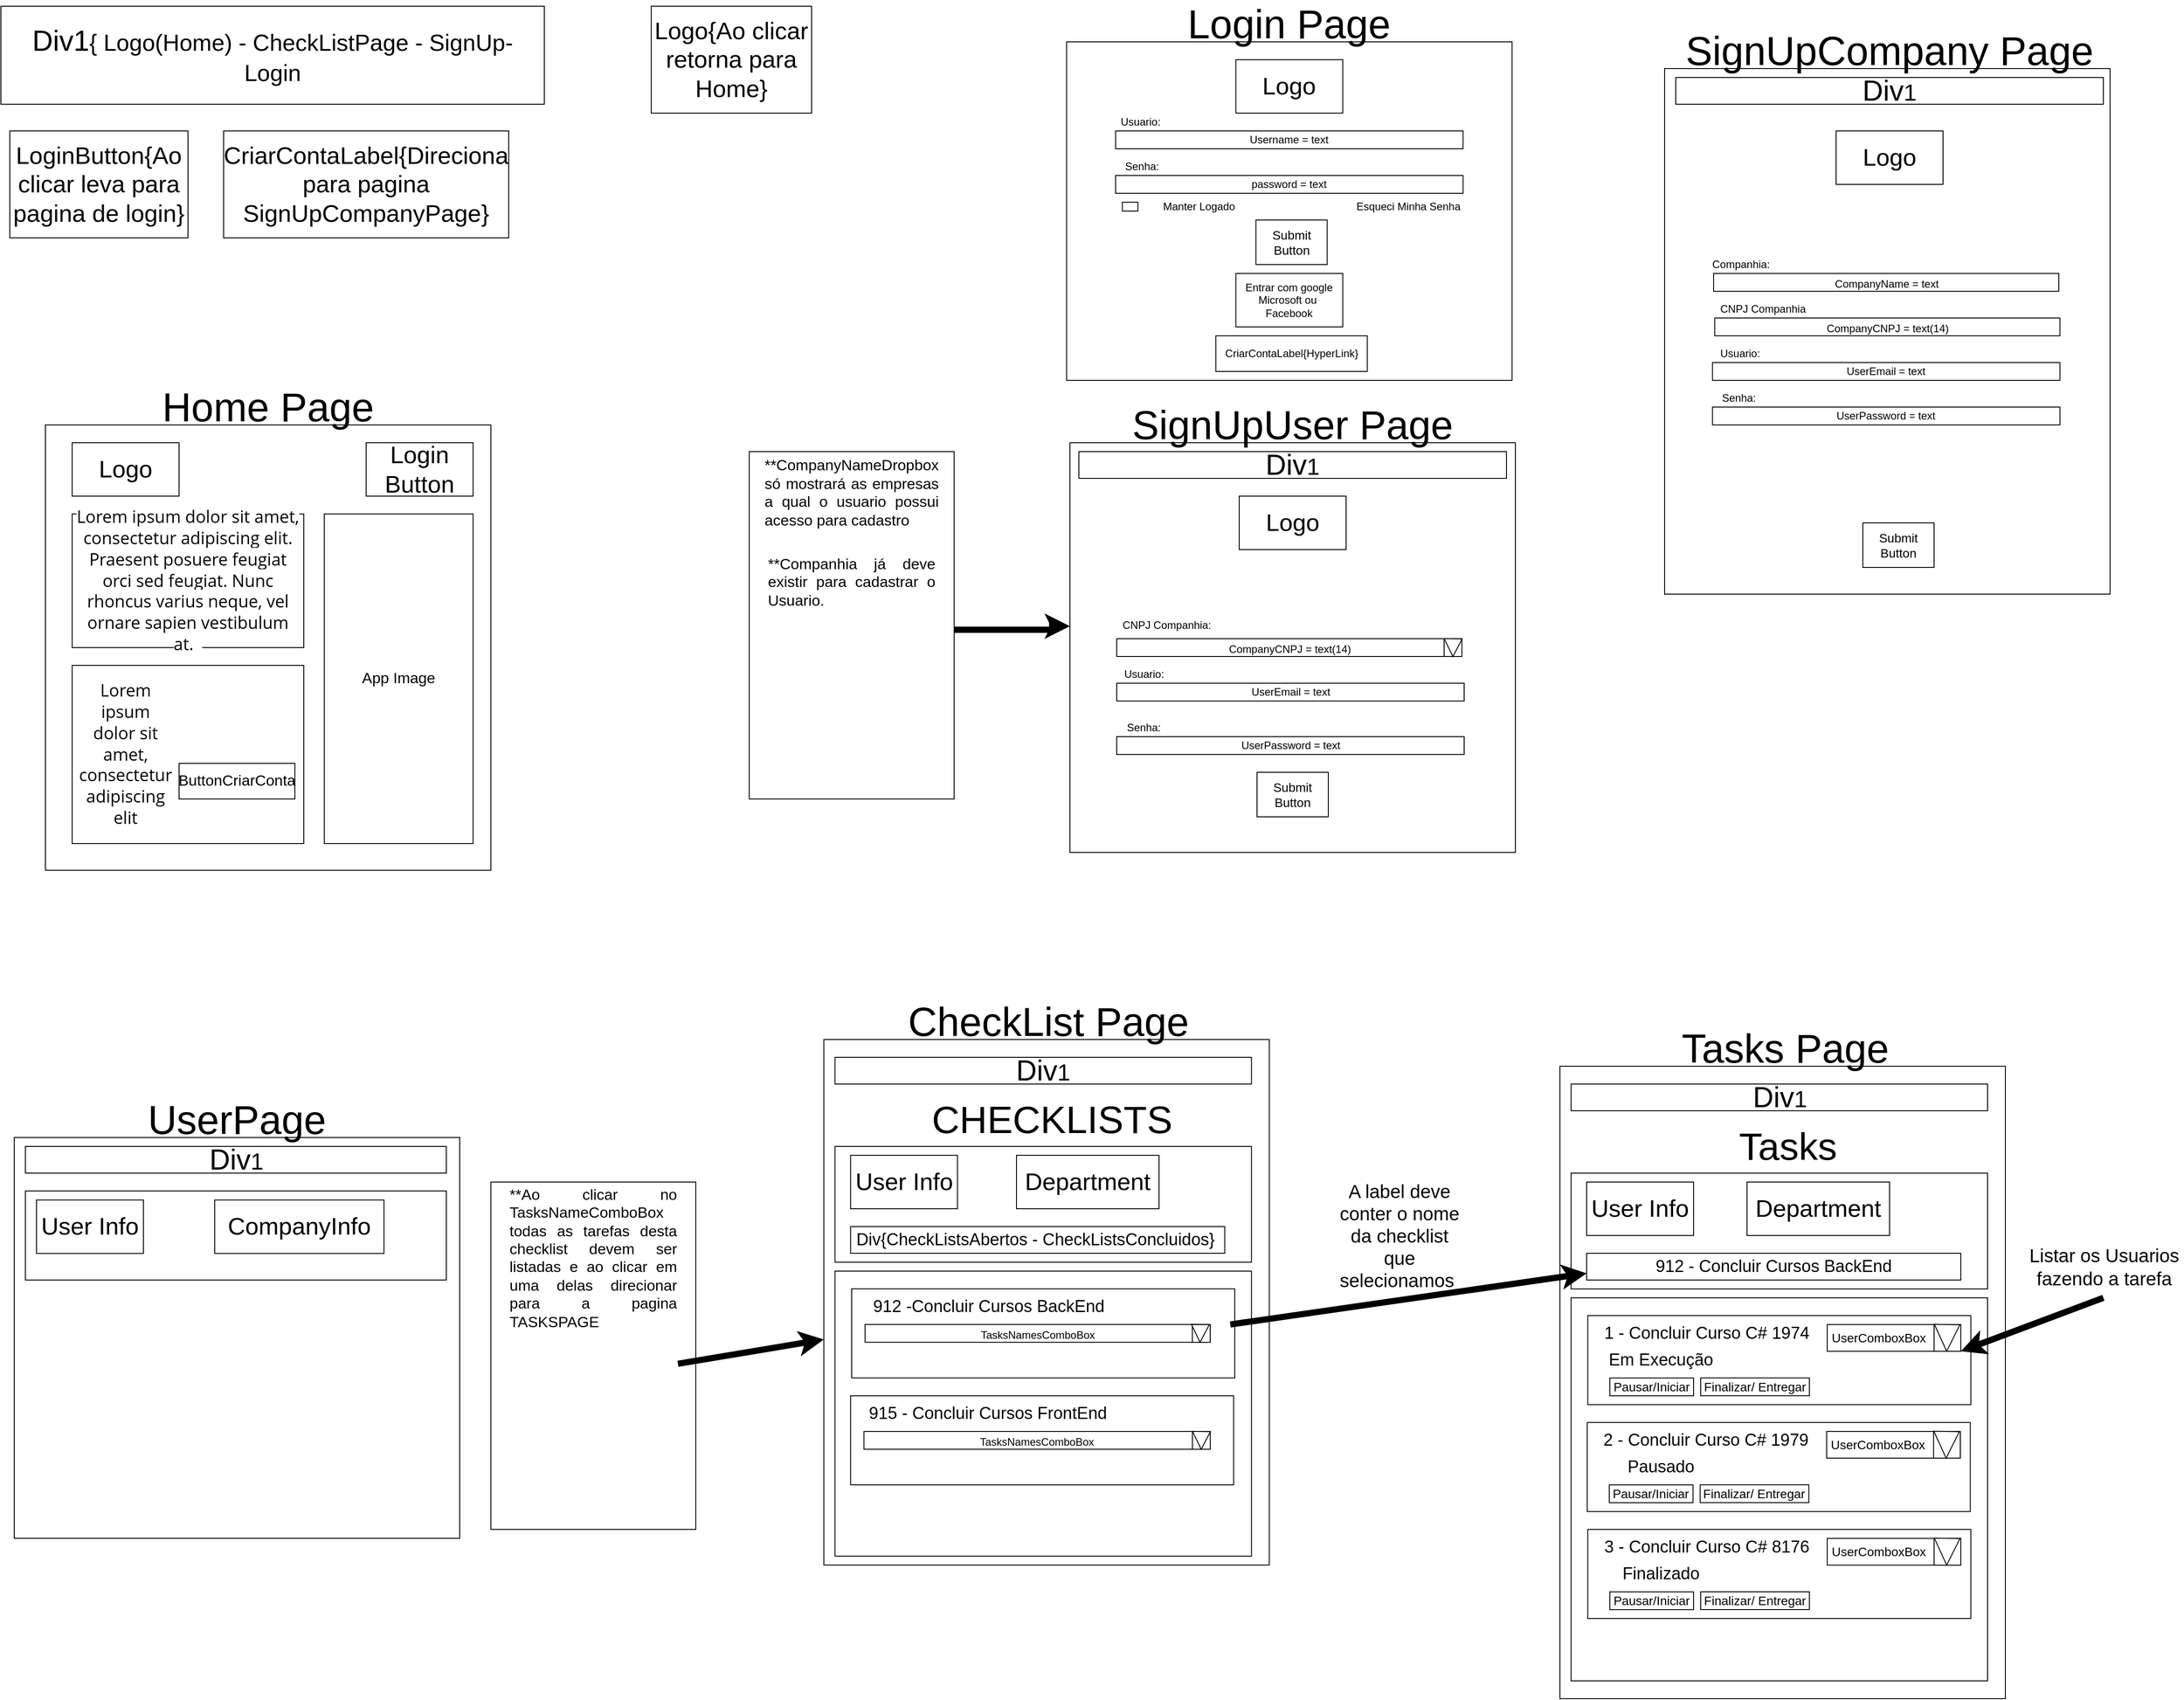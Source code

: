 <mxfile version="14.2.6" type="device"><diagram id="lUwERaKwy7ath9PYGCet" name="Page-1"><mxGraphModel dx="4217" dy="2153" grid="1" gridSize="10" guides="1" tooltips="1" connect="1" arrows="1" fold="1" page="1" pageScale="1" pageWidth="827" pageHeight="1169" math="0" shadow="0"><root><mxCell id="0"/><mxCell id="1" parent="0"/><mxCell id="BvZgS-yYfy_CertjyHbS-66" value="" style="rounded=0;whiteSpace=wrap;html=1;" vertex="1" parent="1"><mxGeometry x="-2400" y="-680" width="500" height="500" as="geometry"/></mxCell><mxCell id="BvZgS-yYfy_CertjyHbS-89" value="" style="rounded=0;whiteSpace=wrap;html=1;fontSize=17;" vertex="1" parent="1"><mxGeometry x="-2370" y="-410" width="260" height="200" as="geometry"/></mxCell><mxCell id="BvZgS-yYfy_CertjyHbS-1" value="" style="rounded=0;whiteSpace=wrap;html=1;" vertex="1" parent="1"><mxGeometry x="-1253.75" y="-1110" width="500" height="380" as="geometry"/></mxCell><mxCell id="BvZgS-yYfy_CertjyHbS-2" value="Login Page" style="text;html=1;strokeColor=none;fillColor=none;align=center;verticalAlign=middle;whiteSpace=wrap;rounded=0;fontSize=45;" vertex="1" parent="1"><mxGeometry x="-1253.75" y="-1140" width="500" height="20" as="geometry"/></mxCell><mxCell id="BvZgS-yYfy_CertjyHbS-4" value="Usuario:&amp;nbsp;" style="text;html=1;strokeColor=none;fillColor=none;align=center;verticalAlign=middle;whiteSpace=wrap;rounded=0;" vertex="1" parent="1"><mxGeometry x="-1198.75" y="-1030" width="60" height="20" as="geometry"/></mxCell><mxCell id="BvZgS-yYfy_CertjyHbS-5" value="Username = text" style="rounded=0;whiteSpace=wrap;html=1;" vertex="1" parent="1"><mxGeometry x="-1198.75" y="-1010" width="390" height="20" as="geometry"/></mxCell><mxCell id="BvZgS-yYfy_CertjyHbS-6" value="Logo" style="rounded=0;whiteSpace=wrap;html=1;fontSize=27;" vertex="1" parent="1"><mxGeometry x="-1063.75" y="-1090" width="120" height="60" as="geometry"/></mxCell><mxCell id="BvZgS-yYfy_CertjyHbS-8" value="Senha:" style="text;html=1;strokeColor=none;fillColor=none;align=center;verticalAlign=middle;whiteSpace=wrap;rounded=0;fontSize=12;" vertex="1" parent="1"><mxGeometry x="-1198.75" y="-980" width="60" height="20" as="geometry"/></mxCell><mxCell id="BvZgS-yYfy_CertjyHbS-9" value="password = text" style="rounded=0;whiteSpace=wrap;html=1;" vertex="1" parent="1"><mxGeometry x="-1198.75" y="-960" width="390" height="20" as="geometry"/></mxCell><mxCell id="BvZgS-yYfy_CertjyHbS-10" value="Submit Button" style="rounded=0;whiteSpace=wrap;html=1;fontSize=14;" vertex="1" parent="1"><mxGeometry x="-1041.25" y="-910" width="80" height="50" as="geometry"/></mxCell><mxCell id="BvZgS-yYfy_CertjyHbS-11" value="" style="rounded=0;whiteSpace=wrap;html=1;" vertex="1" parent="1"><mxGeometry x="-1250" y="-660" width="500" height="460" as="geometry"/></mxCell><mxCell id="BvZgS-yYfy_CertjyHbS-12" value="SignUpUser Page" style="text;html=1;strokeColor=none;fillColor=none;align=center;verticalAlign=middle;whiteSpace=wrap;rounded=0;fontSize=45;" vertex="1" parent="1"><mxGeometry x="-1250" y="-690" width="500" height="20" as="geometry"/></mxCell><mxCell id="BvZgS-yYfy_CertjyHbS-13" value="Usuario:&amp;nbsp;" style="text;html=1;strokeColor=none;fillColor=none;align=center;verticalAlign=middle;whiteSpace=wrap;rounded=0;" vertex="1" parent="1"><mxGeometry x="-1195" y="-410" width="60" height="20" as="geometry"/></mxCell><mxCell id="BvZgS-yYfy_CertjyHbS-14" value="UserEmail = text" style="rounded=0;whiteSpace=wrap;html=1;" vertex="1" parent="1"><mxGeometry x="-1197.5" y="-390" width="390" height="20" as="geometry"/></mxCell><mxCell id="BvZgS-yYfy_CertjyHbS-15" value="Logo" style="rounded=0;whiteSpace=wrap;html=1;fontSize=27;" vertex="1" parent="1"><mxGeometry x="-1060" y="-600" width="120" height="60" as="geometry"/></mxCell><mxCell id="BvZgS-yYfy_CertjyHbS-17" value="Senha:" style="text;html=1;strokeColor=none;fillColor=none;align=center;verticalAlign=middle;whiteSpace=wrap;rounded=0;" vertex="1" parent="1"><mxGeometry x="-1197.5" y="-350" width="60" height="20" as="geometry"/></mxCell><mxCell id="BvZgS-yYfy_CertjyHbS-18" value="UserPassword = text" style="rounded=0;whiteSpace=wrap;html=1;" vertex="1" parent="1"><mxGeometry x="-1197.5" y="-330" width="390" height="20" as="geometry"/></mxCell><mxCell id="BvZgS-yYfy_CertjyHbS-19" value="Submit Button" style="rounded=0;whiteSpace=wrap;html=1;fontSize=14;" vertex="1" parent="1"><mxGeometry x="-1040" y="-290" width="80" height="50" as="geometry"/></mxCell><mxCell id="BvZgS-yYfy_CertjyHbS-21" value="&lt;font style=&quot;font-size: 12px&quot;&gt;CompanyCNPJ = text(14)&lt;/font&gt;" style="rounded=0;whiteSpace=wrap;html=1;fontSize=45;spacingBottom=20;" vertex="1" parent="1"><mxGeometry x="-1197.5" y="-440" width="387.5" height="20" as="geometry"/></mxCell><mxCell id="BvZgS-yYfy_CertjyHbS-23" value="" style="whiteSpace=wrap;html=1;aspect=fixed;fontSize=45;" vertex="1" parent="1"><mxGeometry x="-830" y="-440" width="20" height="20" as="geometry"/></mxCell><mxCell id="BvZgS-yYfy_CertjyHbS-22" value="" style="triangle;whiteSpace=wrap;html=1;fontSize=45;rotation=91;" vertex="1" parent="1"><mxGeometry x="-830" y="-440" width="20" height="20.17" as="geometry"/></mxCell><mxCell id="BvZgS-yYfy_CertjyHbS-28" value="CNPJ Companhia:&amp;nbsp;" style="text;html=1;strokeColor=none;fillColor=none;align=center;verticalAlign=middle;whiteSpace=wrap;rounded=0;" vertex="1" parent="1"><mxGeometry x="-1197.5" y="-465" width="115" height="20" as="geometry"/></mxCell><mxCell id="BvZgS-yYfy_CertjyHbS-30" style="edgeStyle=orthogonalEdgeStyle;rounded=0;orthogonalLoop=1;jettySize=auto;html=1;fontSize=45;strokeWidth=7;" edge="1" parent="1" source="BvZgS-yYfy_CertjyHbS-29" target="BvZgS-yYfy_CertjyHbS-11"><mxGeometry relative="1" as="geometry"><mxPoint x="-1252" y="-454" as="targetPoint"/><Array as="points"><mxPoint x="-1270" y="-450"/><mxPoint x="-1270" y="-454"/></Array></mxGeometry></mxCell><mxCell id="BvZgS-yYfy_CertjyHbS-29" value="" style="rounded=0;whiteSpace=wrap;html=1;fontSize=45;" vertex="1" parent="1"><mxGeometry x="-1610" y="-650" width="230" height="390" as="geometry"/></mxCell><mxCell id="BvZgS-yYfy_CertjyHbS-31" value="&lt;div style=&quot;text-align: justify ; font-size: 17px&quot;&gt;&lt;span style=&quot;font-size: 17px&quot;&gt;**CompanyNameDropbox só mostrará as empresas a qual o usuario possui acesso para cadastro&lt;/span&gt;&lt;/div&gt;" style="text;html=1;strokeColor=none;fillColor=none;align=center;verticalAlign=bottom;whiteSpace=wrap;rounded=0;fontSize=17;labelPosition=center;verticalLabelPosition=top;spacingLeft=0;spacingRight=0;spacingBottom=0;" vertex="1" parent="1"><mxGeometry x="-1590" y="-560" width="190" height="100" as="geometry"/></mxCell><mxCell id="BvZgS-yYfy_CertjyHbS-32" value="" style="rounded=0;whiteSpace=wrap;html=1;" vertex="1" parent="1"><mxGeometry x="-582.5" y="-1080" width="500" height="590" as="geometry"/></mxCell><mxCell id="BvZgS-yYfy_CertjyHbS-33" value="SignUpCompany Page" style="text;html=1;strokeColor=none;fillColor=none;align=center;verticalAlign=middle;whiteSpace=wrap;rounded=0;fontSize=45;" vertex="1" parent="1"><mxGeometry x="-580" y="-1110" width="500" height="20" as="geometry"/></mxCell><mxCell id="BvZgS-yYfy_CertjyHbS-34" value="Usuario:&amp;nbsp;" style="text;html=1;strokeColor=none;fillColor=none;align=center;verticalAlign=middle;whiteSpace=wrap;rounded=0;" vertex="1" parent="1"><mxGeometry x="-526.25" y="-770" width="60" height="20" as="geometry"/></mxCell><mxCell id="BvZgS-yYfy_CertjyHbS-35" value="UserEmail = text" style="rounded=0;whiteSpace=wrap;html=1;" vertex="1" parent="1"><mxGeometry x="-528.75" y="-750" width="390" height="20" as="geometry"/></mxCell><mxCell id="BvZgS-yYfy_CertjyHbS-36" value="Logo" style="rounded=0;whiteSpace=wrap;html=1;fontSize=27;" vertex="1" parent="1"><mxGeometry x="-390" y="-1010" width="120" height="60" as="geometry"/></mxCell><mxCell id="BvZgS-yYfy_CertjyHbS-38" value="Senha:" style="text;html=1;strokeColor=none;fillColor=none;align=center;verticalAlign=middle;whiteSpace=wrap;rounded=0;" vertex="1" parent="1"><mxGeometry x="-528.75" y="-720" width="60" height="20" as="geometry"/></mxCell><mxCell id="BvZgS-yYfy_CertjyHbS-39" value="UserPassword = text" style="rounded=0;whiteSpace=wrap;html=1;" vertex="1" parent="1"><mxGeometry x="-528.75" y="-700" width="390" height="20" as="geometry"/></mxCell><mxCell id="BvZgS-yYfy_CertjyHbS-40" value="Submit Button" style="rounded=0;whiteSpace=wrap;html=1;fontSize=14;" vertex="1" parent="1"><mxGeometry x="-360" y="-570" width="80" height="50" as="geometry"/></mxCell><mxCell id="BvZgS-yYfy_CertjyHbS-41" value="&lt;font style=&quot;font-size: 12px&quot;&gt;CompanyName = text&lt;/font&gt;" style="rounded=0;whiteSpace=wrap;html=1;fontSize=45;spacingBottom=20;" vertex="1" parent="1"><mxGeometry x="-527.5" y="-850" width="387.5" height="20" as="geometry"/></mxCell><mxCell id="BvZgS-yYfy_CertjyHbS-44" value="Companhia:&amp;nbsp;" style="text;html=1;strokeColor=none;fillColor=none;align=center;verticalAlign=middle;whiteSpace=wrap;rounded=0;" vertex="1" parent="1"><mxGeometry x="-525" y="-870" width="60" height="20" as="geometry"/></mxCell><mxCell id="BvZgS-yYfy_CertjyHbS-45" value="&lt;div style=&quot;text-align: justify ; font-size: 17px&quot;&gt;&lt;span style=&quot;font-size: 17px&quot;&gt;**Companhia já deve existir para cadastrar o Usuario.&lt;/span&gt;&lt;/div&gt;" style="text;html=1;strokeColor=none;fillColor=none;align=center;verticalAlign=bottom;whiteSpace=wrap;rounded=0;fontSize=17;labelPosition=center;verticalLabelPosition=top;spacingLeft=0;spacingRight=0;spacingBottom=0;" vertex="1" parent="1"><mxGeometry x="-1590" y="-470" width="190" height="100" as="geometry"/></mxCell><mxCell id="BvZgS-yYfy_CertjyHbS-46" value="&lt;font style=&quot;font-size: 32px&quot;&gt;Div1&lt;/font&gt;&lt;font style=&quot;font-size: 26px&quot;&gt;{ Logo(Home) - CheckListPage - SignUp- Login&lt;/font&gt;" style="rounded=0;whiteSpace=wrap;html=1;fontSize=27;" vertex="1" parent="1"><mxGeometry x="-2450" y="-1150" width="610" height="110" as="geometry"/></mxCell><mxCell id="BvZgS-yYfy_CertjyHbS-47" value="&lt;font style=&quot;font-size: 12px&quot;&gt;CompanyCNPJ = text(14)&lt;/font&gt;" style="rounded=0;whiteSpace=wrap;html=1;fontSize=45;spacingBottom=20;" vertex="1" parent="1"><mxGeometry x="-526.25" y="-800" width="387.5" height="20" as="geometry"/></mxCell><mxCell id="BvZgS-yYfy_CertjyHbS-48" value="CNPJ Companhia" style="text;html=1;strokeColor=none;fillColor=none;align=center;verticalAlign=middle;whiteSpace=wrap;rounded=0;" vertex="1" parent="1"><mxGeometry x="-523.75" y="-820" width="103.75" height="20" as="geometry"/></mxCell><mxCell id="BvZgS-yYfy_CertjyHbS-50" value="" style="rounded=0;whiteSpace=wrap;html=1;" vertex="1" parent="1"><mxGeometry x="-1526.25" y="10" width="500" height="590" as="geometry"/></mxCell><mxCell id="BvZgS-yYfy_CertjyHbS-51" value="CheckList Page" style="text;html=1;strokeColor=none;fillColor=none;align=center;verticalAlign=middle;whiteSpace=wrap;rounded=0;fontSize=45;" vertex="1" parent="1"><mxGeometry x="-1523.75" y="-20" width="500" height="20" as="geometry"/></mxCell><mxCell id="BvZgS-yYfy_CertjyHbS-55" value="&lt;font style=&quot;font-size: 32px&quot;&gt;Div&lt;/font&gt;&lt;font style=&quot;font-size: 26px&quot;&gt;1&lt;/font&gt;" style="rounded=0;whiteSpace=wrap;html=1;fontSize=27;" vertex="1" parent="1"><mxGeometry x="-1513.75" y="30" width="467.5" height="30" as="geometry"/></mxCell><mxCell id="BvZgS-yYfy_CertjyHbS-63" value="&lt;font style=&quot;font-size: 32px&quot;&gt;Div&lt;/font&gt;&lt;font style=&quot;font-size: 26px&quot;&gt;1&lt;/font&gt;" style="rounded=0;whiteSpace=wrap;html=1;fontSize=27;" vertex="1" parent="1"><mxGeometry x="-1240" y="-650" width="480" height="30" as="geometry"/></mxCell><mxCell id="BvZgS-yYfy_CertjyHbS-64" value="&lt;font style=&quot;font-size: 32px&quot;&gt;Div&lt;/font&gt;&lt;font style=&quot;font-size: 26px&quot;&gt;1&lt;/font&gt;" style="rounded=0;whiteSpace=wrap;html=1;fontSize=27;" vertex="1" parent="1"><mxGeometry x="-570" y="-1070" width="480" height="30" as="geometry"/></mxCell><mxCell id="BvZgS-yYfy_CertjyHbS-65" value="Logo{Ao clicar retorna para Home}" style="rounded=0;whiteSpace=wrap;html=1;fontSize=27;" vertex="1" parent="1"><mxGeometry x="-1720" y="-1150" width="180" height="120" as="geometry"/></mxCell><mxCell id="BvZgS-yYfy_CertjyHbS-67" value="Home Page" style="text;html=1;strokeColor=none;fillColor=none;align=center;verticalAlign=middle;whiteSpace=wrap;rounded=0;fontSize=45;" vertex="1" parent="1"><mxGeometry x="-2400" y="-710" width="500" height="20" as="geometry"/></mxCell><mxCell id="BvZgS-yYfy_CertjyHbS-70" value="Logo" style="rounded=0;whiteSpace=wrap;html=1;fontSize=27;" vertex="1" parent="1"><mxGeometry x="-2370" y="-660" width="120" height="60" as="geometry"/></mxCell><mxCell id="BvZgS-yYfy_CertjyHbS-74" value="Login Button" style="rounded=0;whiteSpace=wrap;html=1;fontSize=27;" vertex="1" parent="1"><mxGeometry x="-2040" y="-660" width="120" height="60" as="geometry"/></mxCell><mxCell id="BvZgS-yYfy_CertjyHbS-75" value="LoginButton{Ao clicar leva para pagina de login}" style="rounded=0;whiteSpace=wrap;html=1;fontSize=27;" vertex="1" parent="1"><mxGeometry x="-2440" y="-1010" width="200" height="120" as="geometry"/></mxCell><mxCell id="BvZgS-yYfy_CertjyHbS-77" value="" style="rounded=0;whiteSpace=wrap;html=1;fontSize=17;" vertex="1" parent="1"><mxGeometry x="-1191.25" y="-930" width="17.5" height="10" as="geometry"/></mxCell><mxCell id="BvZgS-yYfy_CertjyHbS-78" value="Manter Logado" style="text;html=1;strokeColor=none;fillColor=none;align=center;verticalAlign=middle;whiteSpace=wrap;rounded=0;fontSize=12;" vertex="1" parent="1"><mxGeometry x="-1168.75" y="-935" width="127.5" height="20" as="geometry"/></mxCell><mxCell id="BvZgS-yYfy_CertjyHbS-79" value="Esqueci Minha Senha" style="text;html=1;strokeColor=none;fillColor=none;align=center;verticalAlign=middle;whiteSpace=wrap;rounded=0;fontSize=12;" vertex="1" parent="1"><mxGeometry x="-933.75" y="-935" width="127.5" height="20" as="geometry"/></mxCell><mxCell id="BvZgS-yYfy_CertjyHbS-82" value="Entrar com google&lt;br&gt;Microsoft ou&amp;nbsp;&lt;br&gt;Facebook" style="rounded=0;whiteSpace=wrap;html=1;fontSize=12;" vertex="1" parent="1"><mxGeometry x="-1063.75" y="-850" width="120" height="60" as="geometry"/></mxCell><mxCell id="BvZgS-yYfy_CertjyHbS-84" value="CriarContaLabel{Direciona para pagina SignUpCompanyPage}" style="rounded=0;whiteSpace=wrap;html=1;fontSize=27;" vertex="1" parent="1"><mxGeometry x="-2200" y="-1010" width="320" height="120" as="geometry"/></mxCell><mxCell id="BvZgS-yYfy_CertjyHbS-85" value="CriarContaLabel{HyperLink}" style="rounded=0;whiteSpace=wrap;html=1;fontSize=12;" vertex="1" parent="1"><mxGeometry x="-1086.25" y="-780" width="170" height="40" as="geometry"/></mxCell><mxCell id="BvZgS-yYfy_CertjyHbS-86" value="ButtonCriarConta" style="rounded=0;whiteSpace=wrap;html=1;fontSize=17;" vertex="1" parent="1"><mxGeometry x="-2250" y="-300.0" width="130" height="40" as="geometry"/></mxCell><mxCell id="BvZgS-yYfy_CertjyHbS-87" value="&lt;span style=&quot;font-family: &amp;quot;open sans&amp;quot;, arial, sans-serif; font-size: 19px; text-align: justify; background-color: rgb(255, 255, 255);&quot;&gt;Lorem ipsum dolor sit amet, consectetur adipiscing elit. Praesent posuere feugiat orci sed feugiat. Nunc rhoncus varius neque, vel ornare sapien vestibulum at.&amp;nbsp;&amp;nbsp;&lt;/span&gt;" style="rounded=0;whiteSpace=wrap;html=1;fontSize=19;" vertex="1" parent="1"><mxGeometry x="-2370" y="-580" width="260" height="150" as="geometry"/></mxCell><mxCell id="BvZgS-yYfy_CertjyHbS-88" value="App Image" style="rounded=0;whiteSpace=wrap;html=1;fontSize=17;" vertex="1" parent="1"><mxGeometry x="-2087" y="-580" width="167" height="370" as="geometry"/></mxCell><mxCell id="BvZgS-yYfy_CertjyHbS-90" value="&lt;span style=&quot;font-family: &amp;quot;open sans&amp;quot;, arial, sans-serif; font-size: 19px; text-align: justify; background-color: rgb(255, 255, 255);&quot;&gt;Lorem ipsum dolor sit amet, consectetur adipiscing elit&lt;/span&gt;" style="text;html=1;strokeColor=none;fillColor=none;align=center;verticalAlign=middle;whiteSpace=wrap;rounded=0;fontSize=19;" vertex="1" parent="1"><mxGeometry x="-2360" y="-400" width="100" height="180" as="geometry"/></mxCell><mxCell id="BvZgS-yYfy_CertjyHbS-59" value="" style="rounded=0;whiteSpace=wrap;html=1;fontSize=45;spacingBottom=20;" vertex="1" parent="1"><mxGeometry x="-1513.75" y="130" width="467.5" height="130" as="geometry"/></mxCell><mxCell id="BvZgS-yYfy_CertjyHbS-54" value="User Info" style="rounded=0;whiteSpace=wrap;html=1;fontSize=27;" vertex="1" parent="1"><mxGeometry x="-1496.25" y="140" width="120" height="60" as="geometry"/></mxCell><mxCell id="BvZgS-yYfy_CertjyHbS-91" value="Div{CheckListsAbertos&amp;nbsp;- CheckListsConcluidos}&amp;nbsp;" style="rounded=0;whiteSpace=wrap;html=1;fontSize=19;" vertex="1" parent="1"><mxGeometry x="-1496.25" y="220" width="420" height="30" as="geometry"/></mxCell><mxCell id="BvZgS-yYfy_CertjyHbS-92" value="" style="rounded=0;whiteSpace=wrap;html=1;fontSize=19;" vertex="1" parent="1"><mxGeometry x="-1513.75" y="270" width="467.5" height="320" as="geometry"/></mxCell><mxCell id="BvZgS-yYfy_CertjyHbS-93" value="" style="rounded=0;whiteSpace=wrap;html=1;fontSize=19;" vertex="1" parent="1"><mxGeometry x="-1495" y="289.91" width="430" height="100" as="geometry"/></mxCell><mxCell id="BvZgS-yYfy_CertjyHbS-95" value="912 -Concluir Cursos BackEnd" style="text;html=1;strokeColor=none;fillColor=none;align=center;verticalAlign=middle;whiteSpace=wrap;rounded=0;fontSize=19;" vertex="1" parent="1"><mxGeometry x="-1486.25" y="300" width="290" height="20" as="geometry"/></mxCell><mxCell id="BvZgS-yYfy_CertjyHbS-97" value="&lt;font style=&quot;font-size: 12px&quot;&gt;TasksNamesComboBox&lt;/font&gt;" style="rounded=0;whiteSpace=wrap;html=1;fontSize=45;spacingBottom=20;" vertex="1" parent="1"><mxGeometry x="-1480" y="329.91" width="387.5" height="20" as="geometry"/></mxCell><mxCell id="BvZgS-yYfy_CertjyHbS-98" value="" style="whiteSpace=wrap;html=1;aspect=fixed;fontSize=45;" vertex="1" parent="1"><mxGeometry x="-1112.59" y="329.99" width="20" height="20" as="geometry"/></mxCell><mxCell id="BvZgS-yYfy_CertjyHbS-99" value="" style="triangle;whiteSpace=wrap;html=1;fontSize=45;rotation=91;" vertex="1" parent="1"><mxGeometry x="-1113.75" y="329.91" width="19.91" height="20.08" as="geometry"/></mxCell><mxCell id="BvZgS-yYfy_CertjyHbS-104" value="" style="rounded=0;whiteSpace=wrap;html=1;fontSize=19;" vertex="1" parent="1"><mxGeometry x="-1496.25" y="410" width="430" height="100" as="geometry"/></mxCell><mxCell id="BvZgS-yYfy_CertjyHbS-105" value="915 - Concluir Cursos FrontEnd" style="text;html=1;strokeColor=none;fillColor=none;align=center;verticalAlign=middle;whiteSpace=wrap;rounded=0;fontSize=19;" vertex="1" parent="1"><mxGeometry x="-1487.5" y="420.09" width="290" height="20" as="geometry"/></mxCell><mxCell id="BvZgS-yYfy_CertjyHbS-106" value="&lt;font style=&quot;font-size: 12px&quot;&gt;TasksNamesComboBox&lt;/font&gt;" style="rounded=0;whiteSpace=wrap;html=1;fontSize=45;spacingBottom=20;" vertex="1" parent="1"><mxGeometry x="-1481.25" y="450" width="387.5" height="20" as="geometry"/></mxCell><mxCell id="BvZgS-yYfy_CertjyHbS-109" value="" style="whiteSpace=wrap;html=1;aspect=fixed;fontSize=45;" vertex="1" parent="1"><mxGeometry x="-1112.5" y="450" width="20" height="20" as="geometry"/></mxCell><mxCell id="BvZgS-yYfy_CertjyHbS-110" value="" style="triangle;whiteSpace=wrap;html=1;fontSize=45;rotation=91;" vertex="1" parent="1"><mxGeometry x="-1112.5" y="450" width="19.91" height="20.08" as="geometry"/></mxCell><mxCell id="BvZgS-yYfy_CertjyHbS-112" value="" style="rounded=0;whiteSpace=wrap;html=1;fontSize=45;" vertex="1" parent="1"><mxGeometry x="-1900" y="170" width="230" height="390" as="geometry"/></mxCell><mxCell id="BvZgS-yYfy_CertjyHbS-117" style="rounded=0;orthogonalLoop=1;jettySize=auto;html=1;strokeWidth=7;fontSize=19;" edge="1" parent="1" source="BvZgS-yYfy_CertjyHbS-113" target="BvZgS-yYfy_CertjyHbS-50"><mxGeometry relative="1" as="geometry"/></mxCell><mxCell id="BvZgS-yYfy_CertjyHbS-113" value="&lt;div style=&quot;text-align: justify ; font-size: 17px&quot;&gt;&lt;span style=&quot;font-size: 17px&quot;&gt;**Ao clicar no TasksNameComboBox todas as tarefas desta checklist devem ser listadas e ao clicar em uma delas direcionar para a pagina TASKSPAGE&lt;/span&gt;&lt;/div&gt;" style="text;html=1;strokeColor=none;fillColor=none;align=center;verticalAlign=bottom;whiteSpace=wrap;rounded=0;fontSize=17;labelPosition=center;verticalLabelPosition=top;spacingLeft=0;spacingRight=0;spacingBottom=0;" vertex="1" parent="1"><mxGeometry x="-1880" y="339.91" width="190" height="100" as="geometry"/></mxCell><mxCell id="BvZgS-yYfy_CertjyHbS-136" value="CHECKLISTS" style="text;html=1;strokeColor=none;fillColor=none;align=center;verticalAlign=middle;whiteSpace=wrap;rounded=0;fontSize=43;" vertex="1" parent="1"><mxGeometry x="-1400" y="80" width="260" height="40" as="geometry"/></mxCell><mxCell id="BvZgS-yYfy_CertjyHbS-137" value="" style="rounded=0;whiteSpace=wrap;html=1;" vertex="1" parent="1"><mxGeometry x="-700" y="40" width="500" height="710" as="geometry"/></mxCell><mxCell id="BvZgS-yYfy_CertjyHbS-138" value="Tasks Page" style="text;html=1;strokeColor=none;fillColor=none;align=center;verticalAlign=middle;whiteSpace=wrap;rounded=0;fontSize=45;" vertex="1" parent="1"><mxGeometry x="-697.5" y="10" width="500" height="20" as="geometry"/></mxCell><mxCell id="BvZgS-yYfy_CertjyHbS-139" value="&lt;font style=&quot;font-size: 32px&quot;&gt;Div&lt;/font&gt;&lt;font style=&quot;font-size: 26px&quot;&gt;1&lt;/font&gt;" style="rounded=0;whiteSpace=wrap;html=1;fontSize=27;" vertex="1" parent="1"><mxGeometry x="-687.5" y="60" width="467.5" height="30" as="geometry"/></mxCell><mxCell id="BvZgS-yYfy_CertjyHbS-140" value="" style="rounded=0;whiteSpace=wrap;html=1;fontSize=45;spacingBottom=20;" vertex="1" parent="1"><mxGeometry x="-687.5" y="160" width="467.5" height="130" as="geometry"/></mxCell><mxCell id="BvZgS-yYfy_CertjyHbS-141" value="User Info" style="rounded=0;whiteSpace=wrap;html=1;fontSize=27;" vertex="1" parent="1"><mxGeometry x="-670" y="170" width="120" height="60" as="geometry"/></mxCell><mxCell id="BvZgS-yYfy_CertjyHbS-142" value="912 - Concluir Cursos BackEnd" style="rounded=0;whiteSpace=wrap;html=1;fontSize=19;" vertex="1" parent="1"><mxGeometry x="-670" y="250" width="420" height="30" as="geometry"/></mxCell><mxCell id="BvZgS-yYfy_CertjyHbS-143" value="" style="rounded=0;whiteSpace=wrap;html=1;fontSize=19;" vertex="1" parent="1"><mxGeometry x="-687.5" y="300" width="467.5" height="430" as="geometry"/></mxCell><mxCell id="BvZgS-yYfy_CertjyHbS-144" value="" style="rounded=0;whiteSpace=wrap;html=1;fontSize=19;" vertex="1" parent="1"><mxGeometry x="-668.75" y="319.91" width="430" height="100" as="geometry"/></mxCell><mxCell id="BvZgS-yYfy_CertjyHbS-145" value="1 - Concluir Curso C# 1974" style="text;html=1;strokeColor=none;fillColor=none;align=center;verticalAlign=middle;whiteSpace=wrap;rounded=0;fontSize=19;" vertex="1" parent="1"><mxGeometry x="-680" y="329.99" width="290" height="20" as="geometry"/></mxCell><mxCell id="BvZgS-yYfy_CertjyHbS-154" value="Tasks" style="text;html=1;strokeColor=none;fillColor=none;align=center;verticalAlign=middle;whiteSpace=wrap;rounded=0;fontSize=43;" vertex="1" parent="1"><mxGeometry x="-573.75" y="110" width="260" height="40" as="geometry"/></mxCell><mxCell id="BvZgS-yYfy_CertjyHbS-156" value="Em Execução" style="text;html=1;strokeColor=none;fillColor=none;align=center;verticalAlign=middle;whiteSpace=wrap;rounded=0;fontSize=19;" vertex="1" parent="1"><mxGeometry x="-648.75" y="359.91" width="125" height="20" as="geometry"/></mxCell><mxCell id="BvZgS-yYfy_CertjyHbS-157" value="Pausar/Iniciar" style="rounded=0;whiteSpace=wrap;html=1;fontSize=14;" vertex="1" parent="1"><mxGeometry x="-644" y="390" width="94" height="20" as="geometry"/></mxCell><mxCell id="BvZgS-yYfy_CertjyHbS-158" value="Finalizar/ Entregar" style="rounded=0;whiteSpace=wrap;html=1;fontSize=14;" vertex="1" parent="1"><mxGeometry x="-542" y="389.91" width="122" height="20" as="geometry"/></mxCell><mxCell id="BvZgS-yYfy_CertjyHbS-160" value="Department" style="rounded=0;whiteSpace=wrap;html=1;fontSize=27;" vertex="1" parent="1"><mxGeometry x="-1310" y="140" width="160" height="60" as="geometry"/></mxCell><mxCell id="BvZgS-yYfy_CertjyHbS-161" value="Department" style="rounded=0;whiteSpace=wrap;html=1;fontSize=27;" vertex="1" parent="1"><mxGeometry x="-490" y="170" width="160" height="60" as="geometry"/></mxCell><mxCell id="BvZgS-yYfy_CertjyHbS-162" value="UserComboxBox" style="rounded=0;whiteSpace=wrap;html=1;fontSize=14;spacingLeft=-34;labelPosition=center;verticalLabelPosition=middle;align=center;verticalAlign=middle;" vertex="1" parent="1"><mxGeometry x="-400" y="329.99" width="150" height="30.01" as="geometry"/></mxCell><mxCell id="BvZgS-yYfy_CertjyHbS-163" value="" style="whiteSpace=wrap;html=1;aspect=fixed;fontSize=45;" vertex="1" parent="1"><mxGeometry x="-280" y="329.99" width="30.01" height="30.01" as="geometry"/></mxCell><mxCell id="BvZgS-yYfy_CertjyHbS-164" value="" style="triangle;whiteSpace=wrap;html=1;fontSize=45;rotation=91;" vertex="1" parent="1"><mxGeometry x="-280.66" y="330.63" width="30.05" height="28.7" as="geometry"/></mxCell><mxCell id="BvZgS-yYfy_CertjyHbS-165" value="" style="endArrow=classic;html=1;strokeWidth=7;fontSize=14;entryX=1;entryY=1;entryDx=0;entryDy=0;" edge="1" parent="1" target="BvZgS-yYfy_CertjyHbS-163"><mxGeometry width="50" height="50" relative="1" as="geometry"><mxPoint x="-90" y="300" as="sourcePoint"/><mxPoint x="-90" y="300" as="targetPoint"/></mxGeometry></mxCell><mxCell id="BvZgS-yYfy_CertjyHbS-166" value="Listar os Usuarios fazendo a tarefa" style="text;html=1;strokeColor=none;fillColor=none;align=center;verticalAlign=middle;whiteSpace=wrap;rounded=0;fontSize=21;" vertex="1" parent="1"><mxGeometry x="-178" y="232.5" width="177.5" height="65" as="geometry"/></mxCell><mxCell id="BvZgS-yYfy_CertjyHbS-167" value="" style="rounded=0;whiteSpace=wrap;html=1;fontSize=19;" vertex="1" parent="1"><mxGeometry x="-669.37" y="439.91" width="430" height="100" as="geometry"/></mxCell><mxCell id="BvZgS-yYfy_CertjyHbS-168" value="2 - Concluir Curso C# 1979" style="text;html=1;strokeColor=none;fillColor=none;align=center;verticalAlign=middle;whiteSpace=wrap;rounded=0;fontSize=19;" vertex="1" parent="1"><mxGeometry x="-680.62" y="449.99" width="290" height="20" as="geometry"/></mxCell><mxCell id="BvZgS-yYfy_CertjyHbS-170" value="Pausado" style="text;html=1;strokeColor=none;fillColor=none;align=center;verticalAlign=middle;whiteSpace=wrap;rounded=0;fontSize=19;" vertex="1" parent="1"><mxGeometry x="-648.75" y="479.91" width="125" height="20" as="geometry"/></mxCell><mxCell id="BvZgS-yYfy_CertjyHbS-171" value="Pausar/Iniciar" style="rounded=0;whiteSpace=wrap;html=1;fontSize=14;" vertex="1" parent="1"><mxGeometry x="-644.62" y="510" width="94" height="20" as="geometry"/></mxCell><mxCell id="BvZgS-yYfy_CertjyHbS-172" value="Finalizar/ Entregar" style="rounded=0;whiteSpace=wrap;html=1;fontSize=14;" vertex="1" parent="1"><mxGeometry x="-542.62" y="509.91" width="122" height="20" as="geometry"/></mxCell><mxCell id="BvZgS-yYfy_CertjyHbS-173" value="UserComboxBox" style="rounded=0;whiteSpace=wrap;html=1;fontSize=14;spacingLeft=-34;labelPosition=center;verticalLabelPosition=middle;align=center;verticalAlign=middle;" vertex="1" parent="1"><mxGeometry x="-400.62" y="449.99" width="150" height="30.01" as="geometry"/></mxCell><mxCell id="BvZgS-yYfy_CertjyHbS-174" value="" style="whiteSpace=wrap;html=1;aspect=fixed;fontSize=45;" vertex="1" parent="1"><mxGeometry x="-280.62" y="449.99" width="30.01" height="30.01" as="geometry"/></mxCell><mxCell id="BvZgS-yYfy_CertjyHbS-175" value="" style="triangle;whiteSpace=wrap;html=1;fontSize=45;rotation=91;" vertex="1" parent="1"><mxGeometry x="-281.28" y="450.63" width="30.05" height="28.7" as="geometry"/></mxCell><mxCell id="BvZgS-yYfy_CertjyHbS-177" value="" style="rounded=0;whiteSpace=wrap;html=1;fontSize=19;" vertex="1" parent="1"><mxGeometry x="-668.75" y="560" width="430" height="100" as="geometry"/></mxCell><mxCell id="BvZgS-yYfy_CertjyHbS-178" value="3 - Concluir Curso C# 8176" style="text;html=1;strokeColor=none;fillColor=none;align=center;verticalAlign=middle;whiteSpace=wrap;rounded=0;fontSize=19;" vertex="1" parent="1"><mxGeometry x="-680" y="570.08" width="290" height="20" as="geometry"/></mxCell><mxCell id="BvZgS-yYfy_CertjyHbS-180" value="Finalizado" style="text;html=1;strokeColor=none;fillColor=none;align=center;verticalAlign=middle;whiteSpace=wrap;rounded=0;fontSize=19;" vertex="1" parent="1"><mxGeometry x="-648.75" y="600.09" width="125" height="20" as="geometry"/></mxCell><mxCell id="BvZgS-yYfy_CertjyHbS-181" value="Pausar/Iniciar" style="rounded=0;whiteSpace=wrap;html=1;fontSize=14;" vertex="1" parent="1"><mxGeometry x="-644" y="630.09" width="94" height="20" as="geometry"/></mxCell><mxCell id="BvZgS-yYfy_CertjyHbS-182" value="Finalizar/ Entregar" style="rounded=0;whiteSpace=wrap;html=1;fontSize=14;" vertex="1" parent="1"><mxGeometry x="-542" y="630.0" width="122" height="20" as="geometry"/></mxCell><mxCell id="BvZgS-yYfy_CertjyHbS-183" value="UserComboxBox" style="rounded=0;whiteSpace=wrap;html=1;fontSize=14;spacingLeft=-34;labelPosition=center;verticalLabelPosition=middle;align=center;verticalAlign=middle;" vertex="1" parent="1"><mxGeometry x="-400" y="570.08" width="150" height="30.01" as="geometry"/></mxCell><mxCell id="BvZgS-yYfy_CertjyHbS-184" value="" style="whiteSpace=wrap;html=1;aspect=fixed;fontSize=45;" vertex="1" parent="1"><mxGeometry x="-280" y="570.08" width="30.01" height="30.01" as="geometry"/></mxCell><mxCell id="BvZgS-yYfy_CertjyHbS-185" value="" style="triangle;whiteSpace=wrap;html=1;fontSize=45;rotation=91;" vertex="1" parent="1"><mxGeometry x="-280.66" y="570.72" width="30.05" height="28.7" as="geometry"/></mxCell><mxCell id="BvZgS-yYfy_CertjyHbS-186" value="" style="endArrow=classic;html=1;strokeWidth=7;fontSize=43;entryX=0;entryY=0.75;entryDx=0;entryDy=0;" edge="1" parent="1" target="BvZgS-yYfy_CertjyHbS-142"><mxGeometry width="50" height="50" relative="1" as="geometry"><mxPoint x="-1070" y="329.91" as="sourcePoint"/><mxPoint x="-940" y="399.91" as="targetPoint"/></mxGeometry></mxCell><mxCell id="BvZgS-yYfy_CertjyHbS-187" value="A label deve conter o nome da checklist que selecionamos&amp;nbsp;" style="text;html=1;strokeColor=none;fillColor=none;align=center;verticalAlign=middle;whiteSpace=wrap;rounded=0;fontSize=21;" vertex="1" parent="1"><mxGeometry x="-950" y="150" width="140" height="160" as="geometry"/></mxCell><mxCell id="BvZgS-yYfy_CertjyHbS-189" value="" style="rounded=0;whiteSpace=wrap;html=1;" vertex="1" parent="1"><mxGeometry x="-2435" y="120" width="500" height="450" as="geometry"/></mxCell><mxCell id="BvZgS-yYfy_CertjyHbS-190" value="UserPage" style="text;html=1;strokeColor=none;fillColor=none;align=center;verticalAlign=middle;whiteSpace=wrap;rounded=0;fontSize=45;" vertex="1" parent="1"><mxGeometry x="-2435" y="90" width="500" height="20" as="geometry"/></mxCell><mxCell id="BvZgS-yYfy_CertjyHbS-198" value="&lt;font style=&quot;font-size: 32px&quot;&gt;Div&lt;/font&gt;&lt;font style=&quot;font-size: 26px&quot;&gt;1&lt;/font&gt;" style="rounded=0;whiteSpace=wrap;html=1;fontSize=27;" vertex="1" parent="1"><mxGeometry x="-2422.5" y="130" width="472.5" height="30" as="geometry"/></mxCell><mxCell id="BvZgS-yYfy_CertjyHbS-202" value="" style="rounded=0;whiteSpace=wrap;html=1;fontSize=21;" vertex="1" parent="1"><mxGeometry x="-2422.5" y="180" width="472.5" height="100" as="geometry"/></mxCell><mxCell id="BvZgS-yYfy_CertjyHbS-192" value="User Info" style="rounded=0;whiteSpace=wrap;html=1;fontSize=27;" vertex="1" parent="1"><mxGeometry x="-2410" y="190.18" width="120" height="60" as="geometry"/></mxCell><mxCell id="BvZgS-yYfy_CertjyHbS-199" value="CompanyInfo" style="rounded=0;whiteSpace=wrap;html=1;fontSize=27;" vertex="1" parent="1"><mxGeometry x="-2210" y="190.18" width="190" height="60" as="geometry"/></mxCell></root></mxGraphModel></diagram></mxfile>